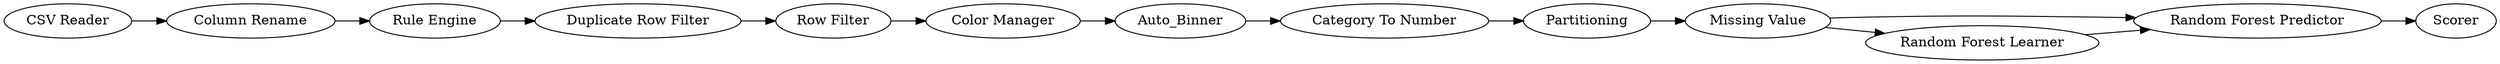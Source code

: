 digraph {
	2 [label="Duplicate Row Filter"]
	4 [label="Color Manager"]
	5 [label=Partitioning]
	6 [label="Missing Value"]
	9 [label="Random Forest Predictor"]
	10 [label=Scorer]
	11 [label=Auto_Binner]
	12 [label="Category To Number"]
	14 [label="Column Rename"]
	15 [label="Row Filter"]
	16 [label="Random Forest Learner"]
	17 [label="Rule Engine"]
	18 [label="CSV Reader"]
	2 -> 15
	4 -> 11
	5 -> 6
	6 -> 9
	6 -> 16
	9 -> 10
	11 -> 12
	12 -> 5
	14 -> 17
	15 -> 4
	16 -> 9
	17 -> 2
	18 -> 14
	rankdir=LR
}

